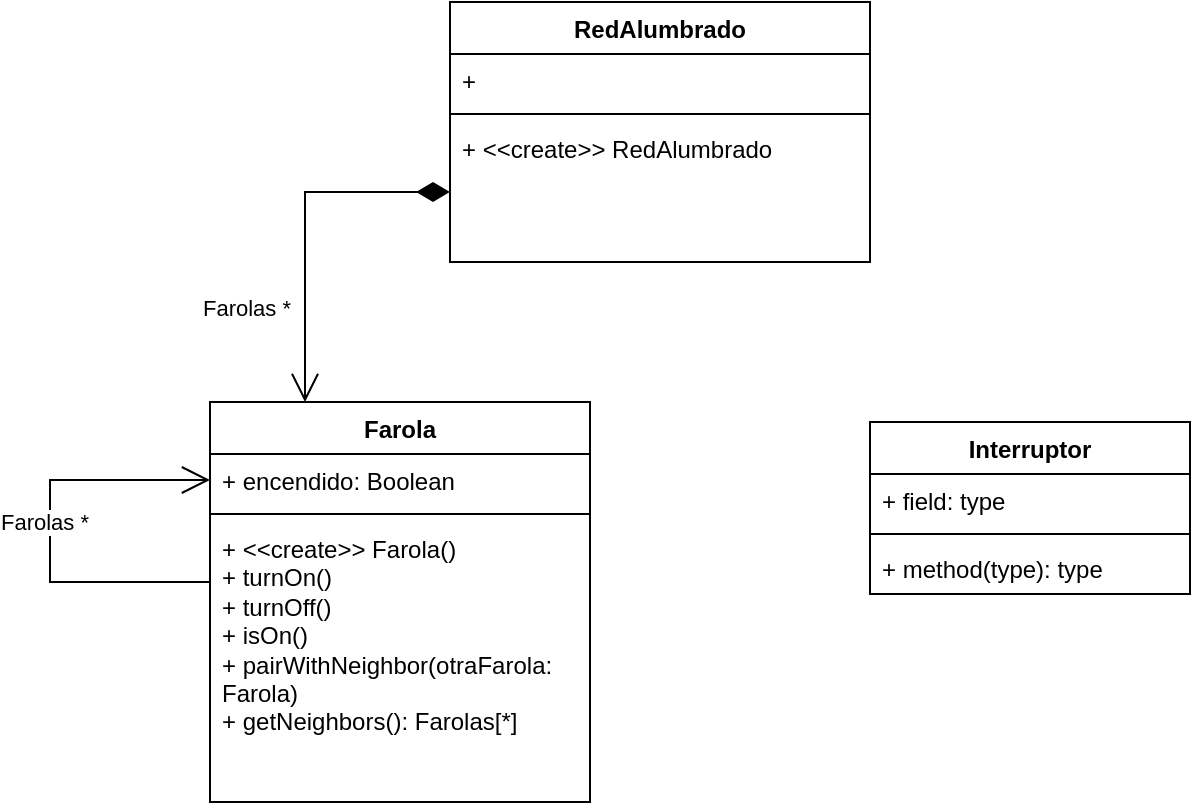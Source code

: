 <mxfile version="22.0.2" type="device">
  <diagram name="Página-1" id="DOUMPnQN5WDII90dk9Sx">
    <mxGraphModel dx="1418" dy="798" grid="1" gridSize="10" guides="1" tooltips="1" connect="1" arrows="1" fold="1" page="1" pageScale="1" pageWidth="827" pageHeight="1169" math="0" shadow="0">
      <root>
        <mxCell id="0" />
        <mxCell id="1" parent="0" />
        <mxCell id="vUDdujSoPG96b5ccbIZi-1" value="Farola" style="swimlane;fontStyle=1;align=center;verticalAlign=top;childLayout=stackLayout;horizontal=1;startSize=26;horizontalStack=0;resizeParent=1;resizeParentMax=0;resizeLast=0;collapsible=1;marginBottom=0;whiteSpace=wrap;html=1;" vertex="1" parent="1">
          <mxGeometry x="150" y="270" width="190" height="200" as="geometry" />
        </mxCell>
        <mxCell id="vUDdujSoPG96b5ccbIZi-2" value="+ encendido: Boolean" style="text;strokeColor=none;fillColor=none;align=left;verticalAlign=top;spacingLeft=4;spacingRight=4;overflow=hidden;rotatable=0;points=[[0,0.5],[1,0.5]];portConstraint=eastwest;whiteSpace=wrap;html=1;" vertex="1" parent="vUDdujSoPG96b5ccbIZi-1">
          <mxGeometry y="26" width="190" height="26" as="geometry" />
        </mxCell>
        <mxCell id="vUDdujSoPG96b5ccbIZi-3" value="" style="line;strokeWidth=1;fillColor=none;align=left;verticalAlign=middle;spacingTop=-1;spacingLeft=3;spacingRight=3;rotatable=0;labelPosition=right;points=[];portConstraint=eastwest;strokeColor=inherit;" vertex="1" parent="vUDdujSoPG96b5ccbIZi-1">
          <mxGeometry y="52" width="190" height="8" as="geometry" />
        </mxCell>
        <mxCell id="vUDdujSoPG96b5ccbIZi-16" value="" style="endArrow=open;endFill=1;endSize=12;html=1;rounded=0;entryX=0;entryY=0.5;entryDx=0;entryDy=0;exitX=0;exitY=0.214;exitDx=0;exitDy=0;exitPerimeter=0;" edge="1" parent="vUDdujSoPG96b5ccbIZi-1" source="vUDdujSoPG96b5ccbIZi-4" target="vUDdujSoPG96b5ccbIZi-2">
          <mxGeometry width="160" relative="1" as="geometry">
            <mxPoint x="10" y="90" as="sourcePoint" />
            <mxPoint x="-80" y="130" as="targetPoint" />
            <Array as="points">
              <mxPoint x="-80" y="90" />
              <mxPoint x="-80" y="39" />
            </Array>
          </mxGeometry>
        </mxCell>
        <mxCell id="vUDdujSoPG96b5ccbIZi-17" value="Farolas *" style="edgeLabel;html=1;align=center;verticalAlign=middle;resizable=0;points=[];" vertex="1" connectable="0" parent="vUDdujSoPG96b5ccbIZi-16">
          <mxGeometry x="0.22" y="3" relative="1" as="geometry">
            <mxPoint y="18" as="offset" />
          </mxGeometry>
        </mxCell>
        <mxCell id="vUDdujSoPG96b5ccbIZi-4" value="+ &amp;lt;&amp;lt;create&amp;gt;&amp;gt; Farola()&lt;br&gt;+ turnOn()&lt;br&gt;+ turnOff()&lt;br&gt;+ isOn()&lt;br&gt;+ pairWithNeighbor(otraFarola: Farola)&lt;br&gt;+ getNeighbors(): Farolas[*]" style="text;strokeColor=none;fillColor=none;align=left;verticalAlign=top;spacingLeft=4;spacingRight=4;overflow=hidden;rotatable=0;points=[[0,0.5],[1,0.5]];portConstraint=eastwest;whiteSpace=wrap;html=1;" vertex="1" parent="vUDdujSoPG96b5ccbIZi-1">
          <mxGeometry y="60" width="190" height="140" as="geometry" />
        </mxCell>
        <mxCell id="vUDdujSoPG96b5ccbIZi-5" value="RedAlumbrado" style="swimlane;fontStyle=1;align=center;verticalAlign=top;childLayout=stackLayout;horizontal=1;startSize=26;horizontalStack=0;resizeParent=1;resizeParentMax=0;resizeLast=0;collapsible=1;marginBottom=0;whiteSpace=wrap;html=1;" vertex="1" parent="1">
          <mxGeometry x="270" y="70" width="210" height="130" as="geometry" />
        </mxCell>
        <mxCell id="vUDdujSoPG96b5ccbIZi-6" value="+" style="text;strokeColor=none;fillColor=none;align=left;verticalAlign=top;spacingLeft=4;spacingRight=4;overflow=hidden;rotatable=0;points=[[0,0.5],[1,0.5]];portConstraint=eastwest;whiteSpace=wrap;html=1;" vertex="1" parent="vUDdujSoPG96b5ccbIZi-5">
          <mxGeometry y="26" width="210" height="26" as="geometry" />
        </mxCell>
        <mxCell id="vUDdujSoPG96b5ccbIZi-7" value="" style="line;strokeWidth=1;fillColor=none;align=left;verticalAlign=middle;spacingTop=-1;spacingLeft=3;spacingRight=3;rotatable=0;labelPosition=right;points=[];portConstraint=eastwest;strokeColor=inherit;" vertex="1" parent="vUDdujSoPG96b5ccbIZi-5">
          <mxGeometry y="52" width="210" height="8" as="geometry" />
        </mxCell>
        <mxCell id="vUDdujSoPG96b5ccbIZi-8" value="+ &amp;lt;&amp;lt;create&amp;gt;&amp;gt; RedAlumbrado" style="text;strokeColor=none;fillColor=none;align=left;verticalAlign=top;spacingLeft=4;spacingRight=4;overflow=hidden;rotatable=0;points=[[0,0.5],[1,0.5]];portConstraint=eastwest;whiteSpace=wrap;html=1;" vertex="1" parent="vUDdujSoPG96b5ccbIZi-5">
          <mxGeometry y="60" width="210" height="70" as="geometry" />
        </mxCell>
        <mxCell id="vUDdujSoPG96b5ccbIZi-9" value="Interruptor" style="swimlane;fontStyle=1;align=center;verticalAlign=top;childLayout=stackLayout;horizontal=1;startSize=26;horizontalStack=0;resizeParent=1;resizeParentMax=0;resizeLast=0;collapsible=1;marginBottom=0;whiteSpace=wrap;html=1;" vertex="1" parent="1">
          <mxGeometry x="480" y="280" width="160" height="86" as="geometry" />
        </mxCell>
        <mxCell id="vUDdujSoPG96b5ccbIZi-10" value="+ field: type" style="text;strokeColor=none;fillColor=none;align=left;verticalAlign=top;spacingLeft=4;spacingRight=4;overflow=hidden;rotatable=0;points=[[0,0.5],[1,0.5]];portConstraint=eastwest;whiteSpace=wrap;html=1;" vertex="1" parent="vUDdujSoPG96b5ccbIZi-9">
          <mxGeometry y="26" width="160" height="26" as="geometry" />
        </mxCell>
        <mxCell id="vUDdujSoPG96b5ccbIZi-11" value="" style="line;strokeWidth=1;fillColor=none;align=left;verticalAlign=middle;spacingTop=-1;spacingLeft=3;spacingRight=3;rotatable=0;labelPosition=right;points=[];portConstraint=eastwest;strokeColor=inherit;" vertex="1" parent="vUDdujSoPG96b5ccbIZi-9">
          <mxGeometry y="52" width="160" height="8" as="geometry" />
        </mxCell>
        <mxCell id="vUDdujSoPG96b5ccbIZi-12" value="+ method(type): type" style="text;strokeColor=none;fillColor=none;align=left;verticalAlign=top;spacingLeft=4;spacingRight=4;overflow=hidden;rotatable=0;points=[[0,0.5],[1,0.5]];portConstraint=eastwest;whiteSpace=wrap;html=1;" vertex="1" parent="vUDdujSoPG96b5ccbIZi-9">
          <mxGeometry y="60" width="160" height="26" as="geometry" />
        </mxCell>
        <mxCell id="vUDdujSoPG96b5ccbIZi-13" value="" style="endArrow=open;html=1;endSize=12;startArrow=diamondThin;startSize=14;startFill=1;edgeStyle=orthogonalEdgeStyle;align=left;verticalAlign=bottom;rounded=0;entryX=0.25;entryY=0;entryDx=0;entryDy=0;exitX=0;exitY=0.5;exitDx=0;exitDy=0;" edge="1" parent="1" source="vUDdujSoPG96b5ccbIZi-8" target="vUDdujSoPG96b5ccbIZi-1">
          <mxGeometry x="-1" y="3" relative="1" as="geometry">
            <mxPoint x="80" y="130" as="sourcePoint" />
            <mxPoint x="490" y="410" as="targetPoint" />
          </mxGeometry>
        </mxCell>
        <mxCell id="vUDdujSoPG96b5ccbIZi-14" value="Farolas *" style="edgeLabel;html=1;align=center;verticalAlign=middle;resizable=0;points=[];" vertex="1" connectable="0" parent="vUDdujSoPG96b5ccbIZi-13">
          <mxGeometry x="0.308" y="-1" relative="1" as="geometry">
            <mxPoint x="-29" y="14" as="offset" />
          </mxGeometry>
        </mxCell>
      </root>
    </mxGraphModel>
  </diagram>
</mxfile>
